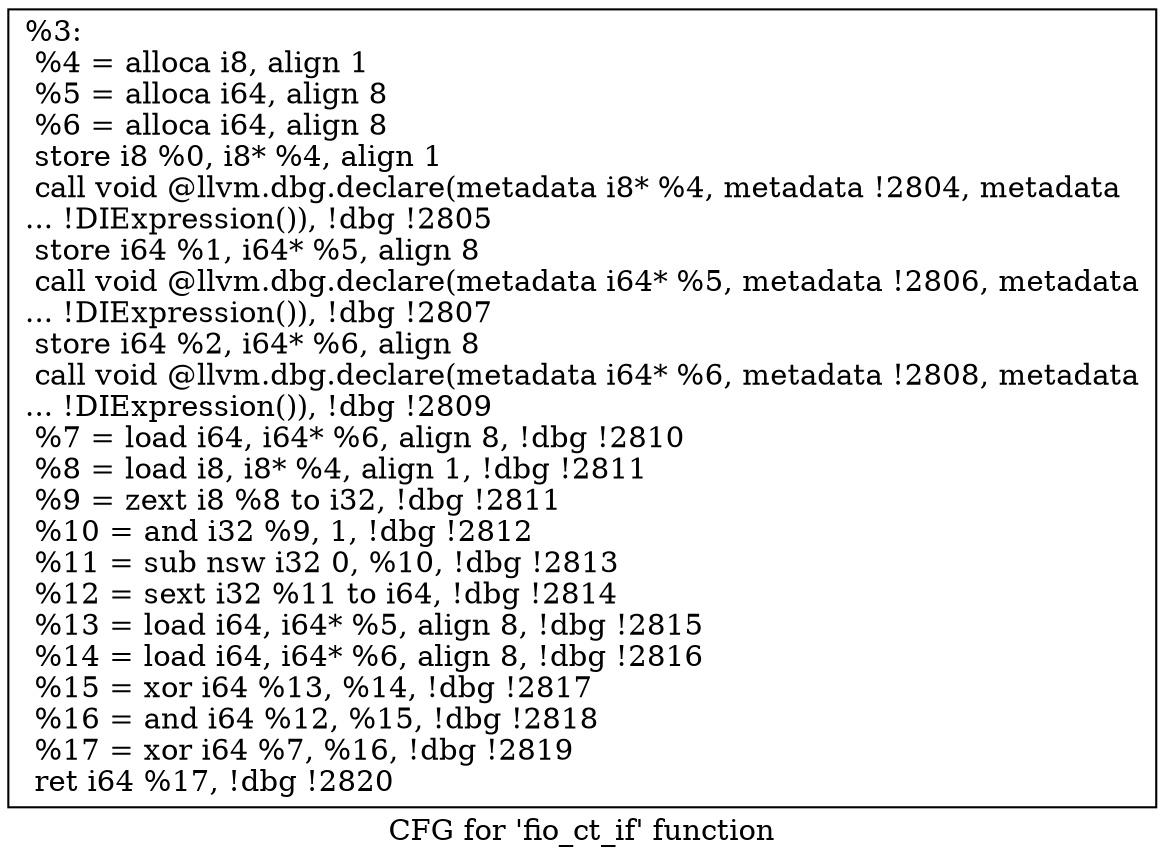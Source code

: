 digraph "CFG for 'fio_ct_if' function" {
	label="CFG for 'fio_ct_if' function";

	Node0x5568513327b0 [shape=record,label="{%3:\l  %4 = alloca i8, align 1\l  %5 = alloca i64, align 8\l  %6 = alloca i64, align 8\l  store i8 %0, i8* %4, align 1\l  call void @llvm.dbg.declare(metadata i8* %4, metadata !2804, metadata\l... !DIExpression()), !dbg !2805\l  store i64 %1, i64* %5, align 8\l  call void @llvm.dbg.declare(metadata i64* %5, metadata !2806, metadata\l... !DIExpression()), !dbg !2807\l  store i64 %2, i64* %6, align 8\l  call void @llvm.dbg.declare(metadata i64* %6, metadata !2808, metadata\l... !DIExpression()), !dbg !2809\l  %7 = load i64, i64* %6, align 8, !dbg !2810\l  %8 = load i8, i8* %4, align 1, !dbg !2811\l  %9 = zext i8 %8 to i32, !dbg !2811\l  %10 = and i32 %9, 1, !dbg !2812\l  %11 = sub nsw i32 0, %10, !dbg !2813\l  %12 = sext i32 %11 to i64, !dbg !2814\l  %13 = load i64, i64* %5, align 8, !dbg !2815\l  %14 = load i64, i64* %6, align 8, !dbg !2816\l  %15 = xor i64 %13, %14, !dbg !2817\l  %16 = and i64 %12, %15, !dbg !2818\l  %17 = xor i64 %7, %16, !dbg !2819\l  ret i64 %17, !dbg !2820\l}"];
}
